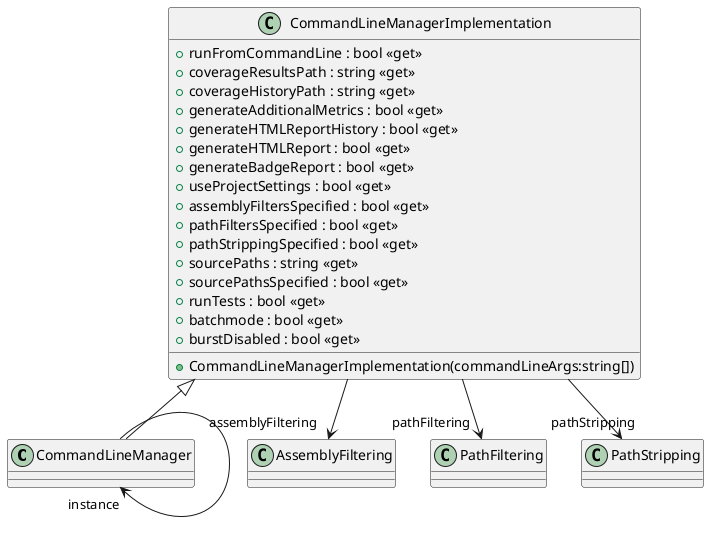 @startuml
class CommandLineManager {
}
class CommandLineManagerImplementation {
    + runFromCommandLine : bool <<get>>
    + coverageResultsPath : string <<get>>
    + coverageHistoryPath : string <<get>>
    + generateAdditionalMetrics : bool <<get>>
    + generateHTMLReportHistory : bool <<get>>
    + generateHTMLReport : bool <<get>>
    + generateBadgeReport : bool <<get>>
    + useProjectSettings : bool <<get>>
    + assemblyFiltersSpecified : bool <<get>>
    + pathFiltersSpecified : bool <<get>>
    + pathStrippingSpecified : bool <<get>>
    + sourcePaths : string <<get>>
    + sourcePathsSpecified : bool <<get>>
    + runTests : bool <<get>>
    + batchmode : bool <<get>>
    + burstDisabled : bool <<get>>
    + CommandLineManagerImplementation(commandLineArgs:string[])
}
CommandLineManagerImplementation <|-- CommandLineManager
CommandLineManager --> "instance" CommandLineManager
CommandLineManagerImplementation --> "assemblyFiltering" AssemblyFiltering
CommandLineManagerImplementation --> "pathFiltering" PathFiltering
CommandLineManagerImplementation --> "pathStripping" PathStripping
@enduml
